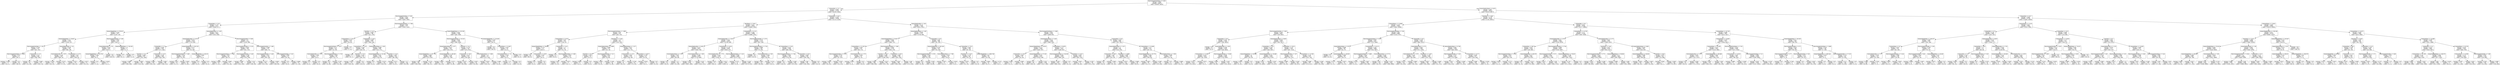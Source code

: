 digraph Tree {
node [shape=box] ;
0 [label="ElectronegativityMean <= 2.031\nentropy = 0.995\nsamples = 99473\nvalue = [45438, 54035]"] ;
1 [label="ColumnMin <= 2.5\nentropy = 0.669\nsamples = 31163\nvalue = [25705, 5458]"] ;
0 -> 1 [labeldistance=2.5, labelangle=45, headlabel="True"] ;
2 [label="ElectronegativityMax <= 5.09\nentropy = 0.919\nsamples = 6894\nvalue = [4592, 2302]"] ;
1 -> 2 ;
3 [label="ColumnMax <= 13.5\nentropy = 0.753\nsamples = 4517\nvalue = [3540, 977]"] ;
2 -> 3 ;
4 [label="AtomicWeightMax <= 279.021\nentropy = 0.433\nsamples = 1677\nvalue = [1528, 149]"] ;
3 -> 4 ;
5 [label="AtomicWeightMin <= 23.647\nentropy = 0.521\nsamples = 1255\nvalue = [1108, 147]"] ;
4 -> 5 ;
6 [label="ElectronegativityMax <= 1.63\nentropy = 0.709\nsamples = 522\nvalue = [421, 101]"] ;
5 -> 6 ;
7 [label="ElectronegativityMean <= 0.955\nentropy = 0.127\nsamples = 57\nvalue = [56, 1]"] ;
6 -> 7 ;
8 [label="entropy = 0.439\nsamples = 11\nvalue = [10, 1]"] ;
7 -> 8 ;
9 [label="entropy = 0.0\nsamples = 46\nvalue = [46, 0]"] ;
7 -> 9 ;
10 [label="ColumnMax <= 2.5\nentropy = 0.751\nsamples = 465\nvalue = [365, 100]"] ;
6 -> 10 ;
11 [label="entropy = 0.9\nsamples = 38\nvalue = [12, 26]"] ;
10 -> 11 ;
12 [label="entropy = 0.665\nsamples = 427\nvalue = [353, 74]"] ;
10 -> 12 ;
13 [label="AtomicRadiusMax <= 3.4\nentropy = 0.338\nsamples = 733\nvalue = [687, 46]"] ;
5 -> 13 ;
14 [label="AtomicRadiusMin <= 1.875\nentropy = 0.184\nsamples = 502\nvalue = [488, 14]"] ;
13 -> 14 ;
15 [label="entropy = 0.136\nsamples = 419\nvalue = [411, 8]"] ;
14 -> 15 ;
16 [label="entropy = 0.374\nsamples = 83\nvalue = [77, 6]"] ;
14 -> 16 ;
17 [label="ColumnMean <= 3.75\nentropy = 0.58\nsamples = 231\nvalue = [199, 32]"] ;
13 -> 17 ;
18 [label="entropy = 0.315\nsamples = 176\nvalue = [166, 10]"] ;
17 -> 18 ;
19 [label="entropy = 0.971\nsamples = 55\nvalue = [33, 22]"] ;
17 -> 19 ;
20 [label="ElectronegativityMax <= 5.06\nentropy = 0.043\nsamples = 422\nvalue = [420, 2]"] ;
4 -> 20 ;
21 [label="AtomicRadiusMax <= 3.0\nentropy = 0.024\nsamples = 420\nvalue = [419, 1]"] ;
20 -> 21 ;
22 [label="AtomicWeightMean <= 132.792\nentropy = 0.469\nsamples = 10\nvalue = [9, 1]"] ;
21 -> 22 ;
23 [label="entropy = 0.0\nsamples = 7\nvalue = [7, 0]"] ;
22 -> 23 ;
24 [label="entropy = 0.918\nsamples = 3\nvalue = [2, 1]"] ;
22 -> 24 ;
25 [label="entropy = 0.0\nsamples = 410\nvalue = [410, 0]"] ;
21 -> 25 ;
26 [label="AtomicWeightMean <= 134.162\nentropy = 1.0\nsamples = 2\nvalue = [1, 1]"] ;
20 -> 26 ;
27 [label="entropy = 0.0\nsamples = 1\nvalue = [0, 1]"] ;
26 -> 27 ;
28 [label="entropy = 0.0\nsamples = 1\nvalue = [1, 0]"] ;
26 -> 28 ;
29 [label="AtomicRadiusMin <= 1.425\nentropy = 0.871\nsamples = 2840\nvalue = [2012, 828]"] ;
3 -> 29 ;
30 [label="AtomicRadiusMax <= 4.375\nentropy = 0.976\nsamples = 1319\nvalue = [779, 540]"] ;
29 -> 30 ;
31 [label="ColumnMin <= 1.5\nentropy = 0.944\nsamples = 1207\nvalue = [771, 436]"] ;
30 -> 31 ;
32 [label="RowMax <= 7.0\nentropy = 0.999\nsamples = 621\nvalue = [321, 300]"] ;
31 -> 32 ;
33 [label="entropy = 0.986\nsamples = 432\nvalue = [186, 246]"] ;
32 -> 33 ;
34 [label="entropy = 0.863\nsamples = 189\nvalue = [135, 54]"] ;
32 -> 34 ;
35 [label="ColumnMax <= 14.5\nentropy = 0.782\nsamples = 586\nvalue = [450, 136]"] ;
31 -> 35 ;
36 [label="entropy = 0.488\nsamples = 226\nvalue = [202, 24]"] ;
35 -> 36 ;
37 [label="entropy = 0.894\nsamples = 360\nvalue = [248, 112]"] ;
35 -> 37 ;
38 [label="AtomicWeightMax <= 301.522\nentropy = 0.371\nsamples = 112\nvalue = [8, 104]"] ;
30 -> 38 ;
39 [label="ElectronegativityMean <= 1.382\nentropy = 0.233\nsamples = 105\nvalue = [4, 101]"] ;
38 -> 39 ;
40 [label="entropy = 0.61\nsamples = 20\nvalue = [3, 17]"] ;
39 -> 40 ;
41 [label="entropy = 0.092\nsamples = 85\nvalue = [1, 84]"] ;
39 -> 41 ;
42 [label="AtomicWeightMax <= 416.18\nentropy = 0.985\nsamples = 7\nvalue = [4, 3]"] ;
38 -> 42 ;
43 [label="entropy = 0.0\nsamples = 4\nvalue = [4, 0]"] ;
42 -> 43 ;
44 [label="entropy = 0.0\nsamples = 3\nvalue = [0, 3]"] ;
42 -> 44 ;
45 [label="ElectronegativityMin <= 0.99\nentropy = 0.7\nsamples = 1521\nvalue = [1233, 288]"] ;
29 -> 45 ;
46 [label="ElectronegativityMax <= 2.125\nentropy = 0.854\nsamples = 764\nvalue = [551, 213]"] ;
45 -> 46 ;
47 [label="ElectronegativityMean <= 1.348\nentropy = 0.971\nsamples = 95\nvalue = [38, 57]"] ;
46 -> 47 ;
48 [label="entropy = 0.689\nsamples = 38\nvalue = [7, 31]"] ;
47 -> 48 ;
49 [label="entropy = 0.994\nsamples = 57\nvalue = [31, 26]"] ;
47 -> 49 ;
50 [label="ElectronegativityMax <= 4.39\nentropy = 0.784\nsamples = 669\nvalue = [513, 156]"] ;
46 -> 50 ;
51 [label="entropy = 0.865\nsamples = 453\nvalue = [323, 130]"] ;
50 -> 51 ;
52 [label="entropy = 0.53\nsamples = 216\nvalue = [190, 26]"] ;
50 -> 52 ;
53 [label="ElectronegativityMin <= 1.465\nentropy = 0.466\nsamples = 757\nvalue = [682, 75]"] ;
45 -> 53 ;
54 [label="ElectronegativityMax <= 4.09\nentropy = 0.411\nsamples = 716\nvalue = [657, 59]"] ;
53 -> 54 ;
55 [label="entropy = 0.272\nsamples = 494\nvalue = [471, 23]"] ;
54 -> 55 ;
56 [label="entropy = 0.639\nsamples = 222\nvalue = [186, 36]"] ;
54 -> 56 ;
57 [label="ElectronegativityMax <= 2.01\nentropy = 0.965\nsamples = 41\nvalue = [25, 16]"] ;
53 -> 57 ;
58 [label="entropy = 0.0\nsamples = 8\nvalue = [8, 0]"] ;
57 -> 58 ;
59 [label="entropy = 0.999\nsamples = 33\nvalue = [17, 16]"] ;
57 -> 59 ;
60 [label="ElectronegativityMean <= 1.786\nentropy = 0.99\nsamples = 2377\nvalue = [1052, 1325]"] ;
2 -> 60 ;
61 [label="RowMax <= 11.0\nentropy = 0.934\nsamples = 788\nvalue = [512, 276]"] ;
60 -> 61 ;
62 [label="ColumnMean <= 10.3\nentropy = 0.818\nsamples = 110\nvalue = [28, 82]"] ;
61 -> 62 ;
63 [label="ElectronegativityMean <= 1.617\nentropy = 0.73\nsamples = 103\nvalue = [21, 82]"] ;
62 -> 63 ;
64 [label="AtomicRadiusMin <= 1.325\nentropy = 0.994\nsamples = 11\nvalue = [6, 5]"] ;
63 -> 64 ;
65 [label="entropy = 0.0\nsamples = 5\nvalue = [0, 5]"] ;
64 -> 65 ;
66 [label="entropy = 0.0\nsamples = 6\nvalue = [6, 0]"] ;
64 -> 66 ;
67 [label="ElectronegativityMean <= 1.723\nentropy = 0.642\nsamples = 92\nvalue = [15, 77]"] ;
63 -> 67 ;
68 [label="entropy = 0.0\nsamples = 29\nvalue = [0, 29]"] ;
67 -> 68 ;
69 [label="entropy = 0.792\nsamples = 63\nvalue = [15, 48]"] ;
67 -> 69 ;
70 [label="entropy = 0.0\nsamples = 7\nvalue = [7, 0]"] ;
62 -> 70 ;
71 [label="ColumnMax <= 44.5\nentropy = 0.864\nsamples = 678\nvalue = [484, 194]"] ;
61 -> 71 ;
72 [label="ColumnMean <= 1.214\nentropy = 0.405\nsamples = 285\nvalue = [262, 23]"] ;
71 -> 72 ;
73 [label="entropy = 0.0\nsamples = 7\nvalue = [0, 7]"] ;
72 -> 73 ;
74 [label="RowMax <= 15.5\nentropy = 0.318\nsamples = 278\nvalue = [262, 16]"] ;
72 -> 74 ;
75 [label="entropy = 0.552\nsamples = 125\nvalue = [109, 16]"] ;
74 -> 75 ;
76 [label="entropy = 0.0\nsamples = 153\nvalue = [153, 0]"] ;
74 -> 76 ;
77 [label="AtomicRadiusMean <= 1.502\nentropy = 0.988\nsamples = 393\nvalue = [222, 171]"] ;
71 -> 77 ;
78 [label="AtomicWeightMean <= 24.169\nentropy = 0.621\nsamples = 149\nvalue = [126, 23]"] ;
77 -> 78 ;
79 [label="entropy = 0.0\nsamples = 3\nvalue = [0, 3]"] ;
78 -> 79 ;
80 [label="entropy = 0.576\nsamples = 146\nvalue = [126, 20]"] ;
78 -> 80 ;
81 [label="RowMax <= 15.5\nentropy = 0.967\nsamples = 244\nvalue = [96, 148]"] ;
77 -> 81 ;
82 [label="entropy = 0.371\nsamples = 56\nvalue = [4, 52]"] ;
81 -> 82 ;
83 [label="entropy = 1.0\nsamples = 188\nvalue = [92, 96]"] ;
81 -> 83 ;
84 [label="AtomicWeightMean <= 132.283\nentropy = 0.925\nsamples = 1589\nvalue = [540, 1049]"] ;
60 -> 84 ;
85 [label="ElectronegativityMax <= 10.125\nentropy = 0.904\nsamples = 1534\nvalue = [490, 1044]"] ;
84 -> 85 ;
86 [label="AtomicRadiusMean <= 1.477\nentropy = 0.973\nsamples = 794\nvalue = [320, 474]"] ;
85 -> 86 ;
87 [label="AtomicWeightMax <= 237.724\nentropy = 0.995\nsamples = 598\nvalue = [273, 325]"] ;
86 -> 87 ;
88 [label="entropy = 0.96\nsamples = 492\nvalue = [188, 304]"] ;
87 -> 88 ;
89 [label="entropy = 0.718\nsamples = 106\nvalue = [85, 21]"] ;
87 -> 89 ;
90 [label="AtomicWeightMin <= 88.263\nentropy = 0.795\nsamples = 196\nvalue = [47, 149]"] ;
86 -> 90 ;
91 [label="entropy = 0.863\nsamples = 154\nvalue = [44, 110]"] ;
90 -> 91 ;
92 [label="entropy = 0.371\nsamples = 42\nvalue = [3, 39]"] ;
90 -> 92 ;
93 [label="RowMax <= 21.5\nentropy = 0.778\nsamples = 740\nvalue = [170, 570]"] ;
85 -> 93 ;
94 [label="ColumnMax <= 79.0\nentropy = 0.515\nsamples = 513\nvalue = [59, 454]"] ;
93 -> 94 ;
95 [label="entropy = 0.415\nsamples = 430\nvalue = [36, 394]"] ;
94 -> 95 ;
96 [label="entropy = 0.851\nsamples = 83\nvalue = [23, 60]"] ;
94 -> 96 ;
97 [label="AtomicRadiusMean <= 1.606\nentropy = 1.0\nsamples = 227\nvalue = [111, 116]"] ;
93 -> 97 ;
98 [label="entropy = 0.916\nsamples = 154\nvalue = [103, 51]"] ;
97 -> 98 ;
99 [label="entropy = 0.499\nsamples = 73\nvalue = [8, 65]"] ;
97 -> 99 ;
100 [label="AtomicWeightMin <= 110.263\nentropy = 0.439\nsamples = 55\nvalue = [50, 5]"] ;
84 -> 100 ;
101 [label="entropy = 0.0\nsamples = 36\nvalue = [36, 0]"] ;
100 -> 101 ;
102 [label="ColumnMean <= 12.607\nentropy = 0.831\nsamples = 19\nvalue = [14, 5]"] ;
100 -> 102 ;
103 [label="AtomicRadiusMin <= 1.8\nentropy = 0.544\nsamples = 16\nvalue = [14, 2]"] ;
102 -> 103 ;
104 [label="entropy = 1.0\nsamples = 4\nvalue = [2, 2]"] ;
103 -> 104 ;
105 [label="entropy = 0.0\nsamples = 12\nvalue = [12, 0]"] ;
103 -> 105 ;
106 [label="entropy = 0.0\nsamples = 3\nvalue = [0, 3]"] ;
102 -> 106 ;
107 [label="ColumnMax <= 44.5\nentropy = 0.558\nsamples = 24269\nvalue = [21113, 3156]"] ;
1 -> 107 ;
108 [label="RowMean <= 2.914\nentropy = 0.411\nsamples = 16303\nvalue = [14958, 1345]"] ;
107 -> 108 ;
109 [label="ElectronegativityMean <= 1.666\nentropy = 0.95\nsamples = 415\nvalue = [262, 153]"] ;
108 -> 109 ;
110 [label="ColumnMean <= 4.375\nentropy = 0.64\nsamples = 154\nvalue = [129, 25]"] ;
109 -> 110 ;
111 [label="AtomicWeightMean <= 29.846\nentropy = 0.179\nsamples = 111\nvalue = [108, 3]"] ;
110 -> 111 ;
112 [label="entropy = 0.0\nsamples = 90\nvalue = [90, 0]"] ;
111 -> 112 ;
113 [label="ColumnMean <= 2.825\nentropy = 0.592\nsamples = 21\nvalue = [18, 3]"] ;
111 -> 113 ;
114 [label="entropy = 0.0\nsamples = 3\nvalue = [0, 3]"] ;
113 -> 114 ;
115 [label="entropy = 0.0\nsamples = 18\nvalue = [18, 0]"] ;
113 -> 115 ;
116 [label="ColumnMax <= 14.5\nentropy = 1.0\nsamples = 43\nvalue = [21, 22]"] ;
110 -> 116 ;
117 [label="entropy = 0.0\nsamples = 8\nvalue = [8, 0]"] ;
116 -> 117 ;
118 [label="ElectronegativityMin <= 2.385\nentropy = 0.952\nsamples = 35\nvalue = [13, 22]"] ;
116 -> 118 ;
119 [label="entropy = 0.65\nsamples = 18\nvalue = [3, 15]"] ;
118 -> 119 ;
120 [label="entropy = 0.977\nsamples = 17\nvalue = [10, 7]"] ;
118 -> 120 ;
121 [label="RowMean <= 2.244\nentropy = 1.0\nsamples = 261\nvalue = [133, 128]"] ;
109 -> 121 ;
122 [label="AtomicRadiusMean <= 0.669\nentropy = 0.868\nsamples = 76\nvalue = [22, 54]"] ;
121 -> 122 ;
123 [label="RowMax <= 6.5\nentropy = 0.852\nsamples = 18\nvalue = [13, 5]"] ;
122 -> 123 ;
124 [label="entropy = 0.991\nsamples = 9\nvalue = [4, 5]"] ;
123 -> 124 ;
125 [label="entropy = 0.0\nsamples = 9\nvalue = [9, 0]"] ;
123 -> 125 ;
126 [label="ElectronegativityMax <= 12.1\nentropy = 0.623\nsamples = 58\nvalue = [9, 49]"] ;
122 -> 126 ;
127 [label="entropy = 0.991\nsamples = 18\nvalue = [8, 10]"] ;
126 -> 127 ;
128 [label="entropy = 0.169\nsamples = 40\nvalue = [1, 39]"] ;
126 -> 128 ;
129 [label="AtomicRadiusMean <= 1.217\nentropy = 0.971\nsamples = 185\nvalue = [111, 74]"] ;
121 -> 129 ;
130 [label="ColumnMean <= 2.31\nentropy = 0.902\nsamples = 154\nvalue = [105, 49]"] ;
129 -> 130 ;
131 [label="entropy = 1.0\nsamples = 61\nvalue = [30, 31]"] ;
130 -> 131 ;
132 [label="entropy = 0.709\nsamples = 93\nvalue = [75, 18]"] ;
130 -> 132 ;
133 [label="ColumnMean <= 6.917\nentropy = 0.709\nsamples = 31\nvalue = [6, 25]"] ;
129 -> 133 ;
134 [label="entropy = 0.918\nsamples = 9\nvalue = [6, 3]"] ;
133 -> 134 ;
135 [label="entropy = 0.0\nsamples = 22\nvalue = [0, 22]"] ;
133 -> 135 ;
136 [label="ColumnMean <= 11.31\nentropy = 0.384\nsamples = 15888\nvalue = [14696, 1192]"] ;
108 -> 136 ;
137 [label="AtomicRadiusMin <= 1.425\nentropy = 0.342\nsamples = 14675\nvalue = [13739, 936]"] ;
136 -> 137 ;
138 [label="AtomicRadiusMin <= 0.625\nentropy = 0.414\nsamples = 8513\nvalue = [7804, 709]"] ;
137 -> 138 ;
139 [label="AtomicRadiusMean <= 1.324\nentropy = 0.947\nsamples = 134\nvalue = [85, 49]"] ;
138 -> 139 ;
140 [label="entropy = 0.0\nsamples = 34\nvalue = [34, 0]"] ;
139 -> 140 ;
141 [label="entropy = 1.0\nsamples = 100\nvalue = [51, 49]"] ;
139 -> 141 ;
142 [label="AtomicRadiusMean <= 1.565\nentropy = 0.398\nsamples = 8379\nvalue = [7719, 660]"] ;
138 -> 142 ;
143 [label="entropy = 0.353\nsamples = 6756\nvalue = [6307, 449]"] ;
142 -> 143 ;
144 [label="entropy = 0.557\nsamples = 1623\nvalue = [1412, 211]"] ;
142 -> 144 ;
145 [label="ColumnMean <= 4.414\nentropy = 0.228\nsamples = 6162\nvalue = [5935, 227]"] ;
137 -> 145 ;
146 [label="AtomicRadiusMax <= 1.775\nentropy = 0.033\nsamples = 1167\nvalue = [1163, 4]"] ;
145 -> 146 ;
147 [label="entropy = 0.25\nsamples = 72\nvalue = [69, 3]"] ;
146 -> 147 ;
148 [label="entropy = 0.011\nsamples = 1095\nvalue = [1094, 1]"] ;
146 -> 148 ;
149 [label="ElectronegativityMean <= 1.141\nentropy = 0.263\nsamples = 4995\nvalue = [4772, 223]"] ;
145 -> 149 ;
150 [label="entropy = 0.722\nsamples = 10\nvalue = [2, 8]"] ;
149 -> 150 ;
151 [label="entropy = 0.256\nsamples = 4985\nvalue = [4770, 215]"] ;
149 -> 151 ;
152 [label="ElectronegativityMin <= 1.275\nentropy = 0.743\nsamples = 1213\nvalue = [957, 256]"] ;
136 -> 152 ;
153 [label="ElectronegativityMean <= 1.724\nentropy = 0.988\nsamples = 165\nvalue = [72, 93]"] ;
152 -> 153 ;
154 [label="entropy = 0.0\nsamples = 18\nvalue = [18, 0]"] ;
153 -> 154 ;
155 [label="AtomicRadiusMax <= 2.85\nentropy = 0.949\nsamples = 147\nvalue = [54, 93]"] ;
153 -> 155 ;
156 [label="entropy = 0.88\nsamples = 127\nvalue = [38, 89]"] ;
155 -> 156 ;
157 [label="entropy = 0.722\nsamples = 20\nvalue = [16, 4]"] ;
155 -> 157 ;
158 [label="ColumnMean <= 13.9\nentropy = 0.624\nsamples = 1048\nvalue = [885, 163]"] ;
152 -> 158 ;
159 [label="ElectronegativityMean <= 1.794\nentropy = 0.404\nsamples = 783\nvalue = [720, 63]"] ;
158 -> 159 ;
160 [label="entropy = 0.0\nsamples = 145\nvalue = [145, 0]"] ;
159 -> 160 ;
161 [label="entropy = 0.465\nsamples = 638\nvalue = [575, 63]"] ;
159 -> 161 ;
162 [label="ColumnMax <= 35.5\nentropy = 0.956\nsamples = 265\nvalue = [165, 100]"] ;
158 -> 162 ;
163 [label="entropy = 0.98\nsamples = 240\nvalue = [140, 100]"] ;
162 -> 163 ;
164 [label="entropy = 0.0\nsamples = 25\nvalue = [25, 0]"] ;
162 -> 164 ;
165 [label="AtomicRadiusMin <= 1.65\nentropy = 0.773\nsamples = 7966\nvalue = [6155, 1811]"] ;
107 -> 165 ;
166 [label="AtomicRadiusMean <= 1.597\nentropy = 0.936\nsamples = 2712\nvalue = [1756, 956]"] ;
165 -> 166 ;
167 [label="AtomicWeightMean <= 25.617\nentropy = 0.894\nsamples = 2416\nvalue = [1665, 751]"] ;
166 -> 167 ;
168 [label="ColumnMean <= 11.352\nentropy = 0.842\nsamples = 237\nvalue = [64, 173]"] ;
167 -> 168 ;
169 [label="ElectronegativityMax <= 12.53\nentropy = 0.759\nsamples = 214\nvalue = [47, 167]"] ;
168 -> 169 ;
170 [label="entropy = 0.954\nsamples = 88\nvalue = [33, 55]"] ;
169 -> 170 ;
171 [label="entropy = 0.503\nsamples = 126\nvalue = [14, 112]"] ;
169 -> 171 ;
172 [label="AtomicRadiusMin <= 1.175\nentropy = 0.828\nsamples = 23\nvalue = [17, 6]"] ;
168 -> 172 ;
173 [label="entropy = 0.592\nsamples = 7\nvalue = [1, 6]"] ;
172 -> 173 ;
174 [label="entropy = 0.0\nsamples = 16\nvalue = [16, 0]"] ;
172 -> 174 ;
175 [label="ElectronegativityMean <= 1.891\nentropy = 0.835\nsamples = 2179\nvalue = [1601, 578]"] ;
167 -> 175 ;
176 [label="RowMax <= 19.0\nentropy = 0.686\nsamples = 1419\nvalue = [1160, 259]"] ;
175 -> 176 ;
177 [label="entropy = 0.961\nsamples = 469\nvalue = [289, 180]"] ;
176 -> 177 ;
178 [label="entropy = 0.413\nsamples = 950\nvalue = [871, 79]"] ;
176 -> 178 ;
179 [label="ColumnMax <= 63.5\nentropy = 0.981\nsamples = 760\nvalue = [441, 319]"] ;
175 -> 179 ;
180 [label="entropy = 0.843\nsamples = 369\nvalue = [269, 100]"] ;
179 -> 180 ;
181 [label="entropy = 0.99\nsamples = 391\nvalue = [172, 219]"] ;
179 -> 181 ;
182 [label="ColumnMin <= 6.5\nentropy = 0.89\nsamples = 296\nvalue = [91, 205]"] ;
166 -> 182 ;
183 [label="AtomicWeightMax <= 832.361\nentropy = 0.553\nsamples = 187\nvalue = [24, 163]"] ;
182 -> 183 ;
184 [label="ElectronegativityMean <= 1.578\nentropy = 0.282\nsamples = 163\nvalue = [8, 155]"] ;
183 -> 184 ;
185 [label="entropy = 0.0\nsamples = 59\nvalue = [0, 59]"] ;
184 -> 185 ;
186 [label="entropy = 0.391\nsamples = 104\nvalue = [8, 96]"] ;
184 -> 186 ;
187 [label="AtomicRadiusMean <= 1.766\nentropy = 0.918\nsamples = 24\nvalue = [16, 8]"] ;
183 -> 187 ;
188 [label="entropy = 0.567\nsamples = 15\nvalue = [13, 2]"] ;
187 -> 188 ;
189 [label="entropy = 0.918\nsamples = 9\nvalue = [3, 6]"] ;
187 -> 189 ;
190 [label="ColumnMax <= 75.5\nentropy = 0.962\nsamples = 109\nvalue = [67, 42]"] ;
182 -> 190 ;
191 [label="RowMean <= 5.531\nentropy = 0.716\nsamples = 66\nvalue = [53, 13]"] ;
190 -> 191 ;
192 [label="entropy = 0.876\nsamples = 44\nvalue = [31, 13]"] ;
191 -> 192 ;
193 [label="entropy = 0.0\nsamples = 22\nvalue = [22, 0]"] ;
191 -> 193 ;
194 [label="AtomicWeightMax <= 2063.708\nentropy = 0.91\nsamples = 43\nvalue = [14, 29]"] ;
190 -> 194 ;
195 [label="entropy = 0.684\nsamples = 33\nvalue = [6, 27]"] ;
194 -> 195 ;
196 [label="entropy = 0.722\nsamples = 10\nvalue = [8, 2]"] ;
194 -> 196 ;
197 [label="ElectronegativityMean <= 1.948\nentropy = 0.641\nsamples = 5254\nvalue = [4399, 855]"] ;
165 -> 197 ;
198 [label="AtomicRadiusMean <= 1.416\nentropy = 0.542\nsamples = 4446\nvalue = [3892, 554]"] ;
197 -> 198 ;
199 [label="AtomicWeightMean <= 23.913\nentropy = 0.374\nsamples = 2589\nvalue = [2402, 187]"] ;
198 -> 199 ;
200 [label="ColumnMax <= 74.0\nentropy = 0.985\nsamples = 42\nvalue = [24, 18]"] ;
199 -> 200 ;
201 [label="entropy = 0.592\nsamples = 14\nvalue = [12, 2]"] ;
200 -> 201 ;
202 [label="entropy = 0.985\nsamples = 28\nvalue = [12, 16]"] ;
200 -> 202 ;
203 [label="AtomicWeightMean <= 27.105\nentropy = 0.352\nsamples = 2547\nvalue = [2378, 169]"] ;
199 -> 203 ;
204 [label="entropy = 0.0\nsamples = 261\nvalue = [261, 0]"] ;
203 -> 204 ;
205 [label="entropy = 0.38\nsamples = 2286\nvalue = [2117, 169]"] ;
203 -> 205 ;
206 [label="ColumnMean <= 9.679\nentropy = 0.717\nsamples = 1857\nvalue = [1490, 367]"] ;
198 -> 206 ;
207 [label="ElectronegativityMax <= 154.305\nentropy = 0.583\nsamples = 1033\nvalue = [889, 144]"] ;
206 -> 207 ;
208 [label="entropy = 0.558\nsamples = 1022\nvalue = [889, 133]"] ;
207 -> 208 ;
209 [label="entropy = 0.0\nsamples = 11\nvalue = [0, 11]"] ;
207 -> 209 ;
210 [label="RowMean <= 4.311\nentropy = 0.842\nsamples = 824\nvalue = [601, 223]"] ;
206 -> 210 ;
211 [label="entropy = 0.931\nsamples = 75\nvalue = [26, 49]"] ;
210 -> 211 ;
212 [label="entropy = 0.782\nsamples = 749\nvalue = [575, 174]"] ;
210 -> 212 ;
213 [label="ColumnMin <= 8.5\nentropy = 0.953\nsamples = 808\nvalue = [507, 301]"] ;
197 -> 213 ;
214 [label="AtomicRadiusMean <= 1.317\nentropy = 1.0\nsamples = 430\nvalue = [210, 220]"] ;
213 -> 214 ;
215 [label="ColumnMax <= 58.0\nentropy = 0.88\nsamples = 144\nvalue = [101, 43]"] ;
214 -> 215 ;
216 [label="entropy = 0.0\nsamples = 34\nvalue = [34, 0]"] ;
215 -> 216 ;
217 [label="entropy = 0.965\nsamples = 110\nvalue = [67, 43]"] ;
215 -> 217 ;
218 [label="RowMean <= 4.866\nentropy = 0.959\nsamples = 286\nvalue = [109, 177]"] ;
214 -> 218 ;
219 [label="entropy = 0.874\nsamples = 238\nvalue = [70, 168]"] ;
218 -> 219 ;
220 [label="entropy = 0.696\nsamples = 48\nvalue = [39, 9]"] ;
218 -> 220 ;
221 [label="ColumnMean <= 13.496\nentropy = 0.75\nsamples = 378\nvalue = [297, 81]"] ;
213 -> 221 ;
222 [label="AtomicWeightMean <= 33.778\nentropy = 0.685\nsamples = 346\nvalue = [283, 63]"] ;
221 -> 222 ;
223 [label="entropy = 0.987\nsamples = 30\nvalue = [13, 17]"] ;
222 -> 223 ;
224 [label="entropy = 0.599\nsamples = 316\nvalue = [270, 46]"] ;
222 -> 224 ;
225 [label="AtomicRadiusMean <= 1.359\nentropy = 0.989\nsamples = 32\nvalue = [14, 18]"] ;
221 -> 225 ;
226 [label="entropy = 0.0\nsamples = 6\nvalue = [0, 6]"] ;
225 -> 226 ;
227 [label="entropy = 0.996\nsamples = 26\nvalue = [14, 12]"] ;
225 -> 227 ;
228 [label="AtomicRadiusMean <= 0.975\nentropy = 0.867\nsamples = 68310\nvalue = [19733, 48577]"] ;
0 -> 228 [labeldistance=2.5, labelangle=-45, headlabel="False"] ;
229 [label="RowMean <= 2.484\nentropy = 0.716\nsamples = 36161\nvalue = [7130, 29031]"] ;
228 -> 229 ;
230 [label="ColumnMean <= 12.908\nentropy = 0.535\nsamples = 16001\nvalue = [1953, 14048]"] ;
229 -> 230 ;
231 [label="ElectronegativityMin <= 1.845\nentropy = 0.393\nsamples = 9041\nvalue = [700, 8341]"] ;
230 -> 231 ;
232 [label="ColumnMax <= 8.5\nentropy = 0.291\nsamples = 5189\nvalue = [265, 4924]"] ;
231 -> 232 ;
233 [label="entropy = 0.0\nsamples = 6\nvalue = [6, 0]"] ;
232 -> 233 ;
234 [label="AtomicRadiusMin <= 1.025\nentropy = 0.286\nsamples = 5183\nvalue = [259, 4924]"] ;
232 -> 234 ;
235 [label="ColumnMean <= 12.882\nentropy = 0.218\nsamples = 2324\nvalue = [81, 2243]"] ;
234 -> 235 ;
236 [label="entropy = 0.212\nsamples = 2319\nvalue = [78, 2241]"] ;
235 -> 236 ;
237 [label="entropy = 0.971\nsamples = 5\nvalue = [3, 2]"] ;
235 -> 237 ;
238 [label="ElectronegativityMax <= 10.66\nentropy = 0.336\nsamples = 2859\nvalue = [178, 2681]"] ;
234 -> 238 ;
239 [label="entropy = 0.859\nsamples = 92\nvalue = [26, 66]"] ;
238 -> 239 ;
240 [label="entropy = 0.307\nsamples = 2767\nvalue = [152, 2615]"] ;
238 -> 240 ;
241 [label="AtomicRadiusMean <= 0.855\nentropy = 0.509\nsamples = 3852\nvalue = [435, 3417]"] ;
231 -> 241 ;
242 [label="ColumnMax <= 14.5\nentropy = 0.359\nsamples = 2465\nvalue = [168, 2297]"] ;
241 -> 242 ;
243 [label="AtomicWeightMax <= 43.389\nentropy = 1.0\nsamples = 36\nvalue = [18, 18]"] ;
242 -> 243 ;
244 [label="entropy = 0.592\nsamples = 21\nvalue = [3, 18]"] ;
243 -> 244 ;
245 [label="entropy = 0.0\nsamples = 15\nvalue = [15, 0]"] ;
243 -> 245 ;
246 [label="AtomicWeightMean <= 19.486\nentropy = 0.334\nsamples = 2429\nvalue = [150, 2279]"] ;
242 -> 246 ;
247 [label="entropy = 0.257\nsamples = 1758\nvalue = [76, 1682]"] ;
246 -> 247 ;
248 [label="entropy = 0.501\nsamples = 671\nvalue = [74, 597]"] ;
246 -> 248 ;
249 [label="ColumnMax <= 123.5\nentropy = 0.707\nsamples = 1387\nvalue = [267, 1120]"] ;
241 -> 249 ;
250 [label="ElectronegativityMin <= 1.87\nentropy = 0.471\nsamples = 417\nvalue = [42, 375]"] ;
249 -> 250 ;
251 [label="entropy = 0.998\nsamples = 34\nvalue = [16, 18]"] ;
250 -> 251 ;
252 [label="entropy = 0.358\nsamples = 383\nvalue = [26, 357]"] ;
250 -> 252 ;
253 [label="ColumnMean <= 12.294\nentropy = 0.781\nsamples = 970\nvalue = [225, 745]"] ;
249 -> 253 ;
254 [label="entropy = 0.868\nsamples = 587\nvalue = [170, 417]"] ;
253 -> 254 ;
255 [label="entropy = 0.594\nsamples = 383\nvalue = [55, 328]"] ;
253 -> 255 ;
256 [label="ElectronegativityMean <= 2.94\nentropy = 0.68\nsamples = 6960\nvalue = [1253, 5707]"] ;
230 -> 256 ;
257 [label="ElectronegativityMean <= 2.522\nentropy = 0.587\nsamples = 4057\nvalue = [573, 3484]"] ;
256 -> 257 ;
258 [label="AtomicRadiusMean <= 0.76\nentropy = 0.969\nsamples = 68\nvalue = [41, 27]"] ;
257 -> 258 ;
259 [label="entropy = 0.0\nsamples = 12\nvalue = [12, 0]"] ;
258 -> 259 ;
260 [label="AtomicWeightMax <= 49.635\nentropy = 0.999\nsamples = 56\nvalue = [29, 27]"] ;
258 -> 260 ;
261 [label="entropy = 0.773\nsamples = 22\nvalue = [17, 5]"] ;
260 -> 261 ;
262 [label="entropy = 0.937\nsamples = 34\nvalue = [12, 22]"] ;
260 -> 262 ;
263 [label="ColumnMean <= 13.112\nentropy = 0.567\nsamples = 3989\nvalue = [532, 3457]"] ;
257 -> 263 ;
264 [label="ElectronegativityMean <= 2.689\nentropy = 0.816\nsamples = 403\nvalue = [102, 301]"] ;
263 -> 264 ;
265 [label="entropy = 0.219\nsamples = 57\nvalue = [2, 55]"] ;
264 -> 265 ;
266 [label="entropy = 0.867\nsamples = 346\nvalue = [100, 246]"] ;
264 -> 266 ;
267 [label="AtomicRadiusMean <= 0.713\nentropy = 0.529\nsamples = 3586\nvalue = [430, 3156]"] ;
263 -> 267 ;
268 [label="entropy = 0.91\nsamples = 129\nvalue = [42, 87]"] ;
267 -> 268 ;
269 [label="entropy = 0.507\nsamples = 3457\nvalue = [388, 3069]"] ;
267 -> 269 ;
270 [label="ColumnMin <= 6.5\nentropy = 0.785\nsamples = 2903\nvalue = [680, 2223]"] ;
256 -> 270 ;
271 [label="AtomicRadiusMax <= 4.75\nentropy = 0.691\nsamples = 1465\nvalue = [271, 1194]"] ;
270 -> 271 ;
272 [label="AtomicRadiusMin <= 1.375\nentropy = 0.452\nsamples = 507\nvalue = [48, 459]"] ;
271 -> 272 ;
273 [label="entropy = 0.313\nsamples = 355\nvalue = [20, 335]"] ;
272 -> 273 ;
274 [label="entropy = 0.689\nsamples = 152\nvalue = [28, 124]"] ;
272 -> 274 ;
275 [label="RowMean <= 2.442\nentropy = 0.783\nsamples = 958\nvalue = [223, 735]"] ;
271 -> 275 ;
276 [label="entropy = 0.832\nsamples = 766\nvalue = [202, 564]"] ;
275 -> 276 ;
277 [label="entropy = 0.498\nsamples = 192\nvalue = [21, 171]"] ;
275 -> 277 ;
278 [label="AtomicRadiusMean <= 0.736\nentropy = 0.861\nsamples = 1438\nvalue = [409, 1029]"] ;
270 -> 278 ;
279 [label="ElectronegativityMin <= 2.03\nentropy = 0.747\nsamples = 821\nvalue = [175, 646]"] ;
278 -> 279 ;
280 [label="entropy = 0.911\nsamples = 319\nvalue = [104, 215]"] ;
279 -> 280 ;
281 [label="entropy = 0.588\nsamples = 502\nvalue = [71, 431]"] ;
279 -> 281 ;
282 [label="ColumnMean <= 15.71\nentropy = 0.958\nsamples = 617\nvalue = [234, 383]"] ;
278 -> 282 ;
283 [label="entropy = 0.966\nsamples = 594\nvalue = [233, 361]"] ;
282 -> 283 ;
284 [label="entropy = 0.258\nsamples = 23\nvalue = [1, 22]"] ;
282 -> 284 ;
285 [label="ColumnMin <= 6.5\nentropy = 0.822\nsamples = 20160\nvalue = [5177, 14983]"] ;
229 -> 285 ;
286 [label="ColumnMean <= 12.782\nentropy = 0.75\nsamples = 12163\nvalue = [2607, 9556]"] ;
285 -> 286 ;
287 [label="AtomicRadiusMin <= 1.275\nentropy = 0.857\nsamples = 5396\nvalue = [1518, 3878]"] ;
286 -> 287 ;
288 [label="ColumnMax <= 49.5\nentropy = 0.621\nsamples = 1054\nvalue = [163, 891]"] ;
287 -> 288 ;
289 [label="ElectronegativityMean <= 2.243\nentropy = 0.811\nsamples = 372\nvalue = [93, 279]"] ;
288 -> 289 ;
290 [label="entropy = 0.619\nsamples = 13\nvalue = [11, 2]"] ;
289 -> 290 ;
291 [label="entropy = 0.775\nsamples = 359\nvalue = [82, 277]"] ;
289 -> 291 ;
292 [label="AtomicWeightMax <= 80.076\nentropy = 0.477\nsamples = 682\nvalue = [70, 612]"] ;
288 -> 292 ;
293 [label="entropy = 0.0\nsamples = 73\nvalue = [0, 73]"] ;
292 -> 293 ;
294 [label="entropy = 0.515\nsamples = 609\nvalue = [70, 539]"] ;
292 -> 294 ;
295 [label="ElectronegativityMean <= 2.744\nentropy = 0.896\nsamples = 4342\nvalue = [1355, 2987]"] ;
287 -> 295 ;
296 [label="ElectronegativityMax <= 9.72\nentropy = 0.941\nsamples = 2720\nvalue = [974, 1746]"] ;
295 -> 296 ;
297 [label="entropy = 0.912\nsamples = 104\nvalue = [70, 34]"] ;
296 -> 297 ;
298 [label="entropy = 0.93\nsamples = 2616\nvalue = [904, 1712]"] ;
296 -> 298 ;
299 [label="AtomicWeightMean <= 76.452\nentropy = 0.786\nsamples = 1622\nvalue = [381, 1241]"] ;
295 -> 299 ;
300 [label="entropy = 0.778\nsamples = 1612\nvalue = [371, 1241]"] ;
299 -> 300 ;
301 [label="entropy = 0.0\nsamples = 10\nvalue = [10, 0]"] ;
299 -> 301 ;
302 [label="AtomicRadiusMax <= 11.75\nentropy = 0.637\nsamples = 6767\nvalue = [1089, 5678]"] ;
286 -> 302 ;
303 [label="RowMean <= 2.84\nentropy = 0.611\nsamples = 6135\nvalue = [924, 5211]"] ;
302 -> 303 ;
304 [label="ElectronegativityMean <= 2.772\nentropy = 0.553\nsamples = 4048\nvalue = [519, 3529]"] ;
303 -> 304 ;
305 [label="entropy = 0.431\nsamples = 1018\nvalue = [90, 928]"] ;
304 -> 305 ;
306 [label="entropy = 0.588\nsamples = 3030\nvalue = [429, 2601]"] ;
304 -> 306 ;
307 [label="AtomicWeightMean <= 39.064\nentropy = 0.71\nsamples = 2087\nvalue = [405, 1682]"] ;
303 -> 307 ;
308 [label="entropy = 0.966\nsamples = 135\nvalue = [53, 82]"] ;
307 -> 308 ;
309 [label="entropy = 0.681\nsamples = 1952\nvalue = [352, 1600]"] ;
307 -> 309 ;
310 [label="AtomicRadiusMean <= 0.801\nentropy = 0.828\nsamples = 632\nvalue = [165, 467]"] ;
302 -> 310 ;
311 [label="AtomicWeightMean <= 28.628\nentropy = 0.996\nsamples = 185\nvalue = [86, 99]"] ;
310 -> 311 ;
312 [label="entropy = 0.934\nsamples = 100\nvalue = [65, 35]"] ;
311 -> 312 ;
313 [label="entropy = 0.807\nsamples = 85\nvalue = [21, 64]"] ;
311 -> 313 ;
314 [label="RowMax <= 38.5\nentropy = 0.673\nsamples = 447\nvalue = [79, 368]"] ;
310 -> 314 ;
315 [label="entropy = 0.592\nsamples = 7\nvalue = [6, 1]"] ;
314 -> 315 ;
316 [label="entropy = 0.648\nsamples = 440\nvalue = [73, 367]"] ;
314 -> 316 ;
317 [label="ColumnMean <= 15.743\nentropy = 0.906\nsamples = 7997\nvalue = [2570, 5427]"] ;
285 -> 317 ;
318 [label="ColumnMean <= 13.605\nentropy = 0.923\nsamples = 7417\nvalue = [2504, 4913]"] ;
317 -> 318 ;
319 [label="ColumnMean <= 13.328\nentropy = 0.972\nsamples = 2818\nvalue = [1133, 1685]"] ;
318 -> 319 ;
320 [label="AtomicRadiusMax <= 1.375\nentropy = 0.935\nsamples = 2113\nvalue = [741, 1372]"] ;
319 -> 320 ;
321 [label="entropy = 0.0\nsamples = 30\nvalue = [30, 0]"] ;
320 -> 321 ;
322 [label="entropy = 0.926\nsamples = 2083\nvalue = [711, 1372]"] ;
320 -> 322 ;
323 [label="AtomicWeightMin <= 88.589\nentropy = 0.991\nsamples = 705\nvalue = [392, 313]"] ;
319 -> 323 ;
324 [label="entropy = 0.941\nsamples = 523\nvalue = [336, 187]"] ;
323 -> 324 ;
325 [label="entropy = 0.89\nsamples = 182\nvalue = [56, 126]"] ;
323 -> 325 ;
326 [label="ElectronegativityMean <= 2.741\nentropy = 0.879\nsamples = 4599\nvalue = [1371, 3228]"] ;
318 -> 326 ;
327 [label="ColumnMean <= 13.824\nentropy = 0.645\nsamples = 401\nvalue = [66, 335]"] ;
326 -> 327 ;
328 [label="entropy = 0.999\nsamples = 27\nvalue = [13, 14]"] ;
327 -> 328 ;
329 [label="entropy = 0.589\nsamples = 374\nvalue = [53, 321]"] ;
327 -> 329 ;
330 [label="ElectronegativityMean <= 3.1\nentropy = 0.894\nsamples = 4198\nvalue = [1305, 2893]"] ;
326 -> 330 ;
331 [label="entropy = 0.918\nsamples = 3439\nvalue = [1147, 2292]"] ;
330 -> 331 ;
332 [label="entropy = 0.738\nsamples = 759\nvalue = [158, 601]"] ;
330 -> 332 ;
333 [label="AtomicWeightMean <= 49.193\nentropy = 0.511\nsamples = 580\nvalue = [66, 514]"] ;
317 -> 333 ;
334 [label="ElectronegativityMax <= 3.71\nentropy = 0.613\nsamples = 390\nvalue = [59, 331]"] ;
333 -> 334 ;
335 [label="ElectronegativityMin <= 2.77\nentropy = 0.946\nsamples = 11\nvalue = [7, 4]"] ;
334 -> 335 ;
336 [label="entropy = 0.0\nsamples = 2\nvalue = [0, 2]"] ;
335 -> 336 ;
337 [label="entropy = 0.764\nsamples = 9\nvalue = [7, 2]"] ;
335 -> 337 ;
338 [label="ElectronegativityMax <= 9.9\nentropy = 0.577\nsamples = 379\nvalue = [52, 327]"] ;
334 -> 338 ;
339 [label="entropy = 0.0\nsamples = 51\nvalue = [0, 51]"] ;
338 -> 339 ;
340 [label="entropy = 0.631\nsamples = 328\nvalue = [52, 276]"] ;
338 -> 340 ;
341 [label="ElectronegativityMean <= 2.906\nentropy = 0.228\nsamples = 190\nvalue = [7, 183]"] ;
333 -> 341 ;
342 [label="AtomicWeightMax <= 309.544\nentropy = 0.918\nsamples = 3\nvalue = [2, 1]"] ;
341 -> 342 ;
343 [label="entropy = 0.0\nsamples = 2\nvalue = [2, 0]"] ;
342 -> 343 ;
344 [label="entropy = 0.0\nsamples = 1\nvalue = [0, 1]"] ;
342 -> 344 ;
345 [label="ElectronegativityMin <= 17.125\nentropy = 0.178\nsamples = 187\nvalue = [5, 182]"] ;
341 -> 345 ;
346 [label="entropy = 0.15\nsamples = 186\nvalue = [4, 182]"] ;
345 -> 346 ;
347 [label="entropy = 0.0\nsamples = 1\nvalue = [1, 0]"] ;
345 -> 347 ;
348 [label="ColumnMax <= 31.0\nentropy = 0.966\nsamples = 32149\nvalue = [12603, 19546]"] ;
228 -> 348 ;
349 [label="ColumnMean <= 11.45\nentropy = 0.947\nsamples = 3508\nvalue = [2225, 1283]"] ;
348 -> 349 ;
350 [label="ColumnMin <= 2.5\nentropy = 0.705\nsamples = 1864\nvalue = [1507, 357]"] ;
349 -> 350 ;
351 [label="AtomicWeightMax <= 184.327\nentropy = 0.998\nsamples = 343\nvalue = [163, 180]"] ;
350 -> 351 ;
352 [label="ColumnMean <= 9.1\nentropy = 0.951\nsamples = 251\nvalue = [93, 158]"] ;
351 -> 352 ;
353 [label="AtomicRadiusMax <= 2.75\nentropy = 0.559\nsamples = 115\nvalue = [15, 100]"] ;
352 -> 353 ;
354 [label="entropy = 0.386\nsamples = 106\nvalue = [8, 98]"] ;
353 -> 354 ;
355 [label="entropy = 0.764\nsamples = 9\nvalue = [7, 2]"] ;
353 -> 355 ;
356 [label="ElectronegativityMean <= 2.144\nentropy = 0.984\nsamples = 136\nvalue = [78, 58]"] ;
352 -> 356 ;
357 [label="entropy = 0.935\nsamples = 57\nvalue = [20, 37]"] ;
356 -> 357 ;
358 [label="entropy = 0.835\nsamples = 79\nvalue = [58, 21]"] ;
356 -> 358 ;
359 [label="ElectronegativityMax <= 5.59\nentropy = 0.794\nsamples = 92\nvalue = [70, 22]"] ;
351 -> 359 ;
360 [label="ElectronegativityMin <= 0.94\nentropy = 0.993\nsamples = 42\nvalue = [23, 19]"] ;
359 -> 360 ;
361 [label="entropy = 0.684\nsamples = 11\nvalue = [2, 9]"] ;
360 -> 361 ;
362 [label="entropy = 0.907\nsamples = 31\nvalue = [21, 10]"] ;
360 -> 362 ;
363 [label="AtomicWeightMin <= 18.436\nentropy = 0.327\nsamples = 50\nvalue = [47, 3]"] ;
359 -> 363 ;
364 [label="entropy = 0.672\nsamples = 17\nvalue = [14, 3]"] ;
363 -> 364 ;
365 [label="entropy = 0.0\nsamples = 33\nvalue = [33, 0]"] ;
363 -> 365 ;
366 [label="AtomicRadiusMin <= 0.625\nentropy = 0.519\nsamples = 1521\nvalue = [1344, 177]"] ;
350 -> 366 ;
367 [label="ColumnMax <= 28.5\nentropy = 1.0\nsamples = 172\nvalue = [88, 84]"] ;
366 -> 367 ;
368 [label="ColumnMin <= 7.0\nentropy = 0.726\nsamples = 109\nvalue = [87, 22]"] ;
367 -> 368 ;
369 [label="entropy = 0.834\nsamples = 83\nvalue = [61, 22]"] ;
368 -> 369 ;
370 [label="entropy = 0.0\nsamples = 26\nvalue = [26, 0]"] ;
368 -> 370 ;
371 [label="ElectronegativityMean <= 2.43\nentropy = 0.118\nsamples = 63\nvalue = [1, 62]"] ;
367 -> 371 ;
372 [label="entropy = 0.0\nsamples = 37\nvalue = [0, 37]"] ;
371 -> 372 ;
373 [label="entropy = 0.235\nsamples = 26\nvalue = [1, 25]"] ;
371 -> 373 ;
374 [label="AtomicRadiusMax <= 1.725\nentropy = 0.362\nsamples = 1349\nvalue = [1256, 93]"] ;
366 -> 374 ;
375 [label="AtomicWeightMax <= 49.404\nentropy = 0.141\nsamples = 350\nvalue = [343, 7]"] ;
374 -> 375 ;
376 [label="entropy = 0.918\nsamples = 9\nvalue = [6, 3]"] ;
375 -> 376 ;
377 [label="entropy = 0.092\nsamples = 341\nvalue = [337, 4]"] ;
375 -> 377 ;
378 [label="AtomicRadiusMax <= 4.025\nentropy = 0.423\nsamples = 999\nvalue = [913, 86]"] ;
374 -> 378 ;
379 [label="entropy = 0.523\nsamples = 680\nvalue = [600, 80]"] ;
378 -> 379 ;
380 [label="entropy = 0.135\nsamples = 319\nvalue = [313, 6]"] ;
378 -> 380 ;
381 [label="ColumnMax <= 15.5\nentropy = 0.988\nsamples = 1644\nvalue = [718, 926]"] ;
349 -> 381 ;
382 [label="ColumnMean <= 13.833\nentropy = 0.73\nsamples = 255\nvalue = [203, 52]"] ;
381 -> 382 ;
383 [label="ElectronegativityMin <= 2.015\nentropy = 0.212\nsamples = 149\nvalue = [144, 5]"] ;
382 -> 383 ;
384 [label="ElectronegativityMin <= 2.005\nentropy = 0.312\nsamples = 89\nvalue = [84, 5]"] ;
383 -> 384 ;
385 [label="entropy = 0.224\nsamples = 83\nvalue = [80, 3]"] ;
384 -> 385 ;
386 [label="entropy = 0.918\nsamples = 6\nvalue = [4, 2]"] ;
384 -> 386 ;
387 [label="entropy = 0.0\nsamples = 60\nvalue = [60, 0]"] ;
383 -> 387 ;
388 [label="AtomicWeightMean <= 74.311\nentropy = 0.991\nsamples = 106\nvalue = [59, 47]"] ;
382 -> 388 ;
389 [label="ElectronegativityMin <= 2.025\nentropy = 0.939\nsamples = 73\nvalue = [26, 47]"] ;
388 -> 389 ;
390 [label="entropy = 0.988\nsamples = 55\nvalue = [24, 31]"] ;
389 -> 390 ;
391 [label="entropy = 0.503\nsamples = 18\nvalue = [2, 16]"] ;
389 -> 391 ;
392 [label="entropy = 0.0\nsamples = 33\nvalue = [33, 0]"] ;
388 -> 392 ;
393 [label="RowMax <= 6.5\nentropy = 0.951\nsamples = 1389\nvalue = [515, 874]"] ;
381 -> 393 ;
394 [label="AtomicRadiusMin <= 1.125\nentropy = 0.876\nsamples = 1117\nvalue = [330, 787]"] ;
393 -> 394 ;
395 [label="ElectronegativityMin <= 1.82\nentropy = 0.756\nsamples = 739\nvalue = [161, 578]"] ;
394 -> 395 ;
396 [label="entropy = 0.632\nsamples = 434\nvalue = [69, 365]"] ;
395 -> 396 ;
397 [label="entropy = 0.883\nsamples = 305\nvalue = [92, 213]"] ;
395 -> 397 ;
398 [label="ElectronegativityMin <= 1.52\nentropy = 0.992\nsamples = 378\nvalue = [169, 209]"] ;
394 -> 398 ;
399 [label="entropy = 0.327\nsamples = 50\nvalue = [3, 47]"] ;
398 -> 399 ;
400 [label="entropy = 1.0\nsamples = 328\nvalue = [166, 162]"] ;
398 -> 400 ;
401 [label="ColumnMean <= 12.633\nentropy = 0.904\nsamples = 272\nvalue = [185, 87]"] ;
393 -> 401 ;
402 [label="ElectronegativityMin <= 1.345\nentropy = 0.668\nsamples = 126\nvalue = [104, 22]"] ;
401 -> 402 ;
403 [label="entropy = 0.65\nsamples = 18\nvalue = [3, 15]"] ;
402 -> 403 ;
404 [label="entropy = 0.346\nsamples = 108\nvalue = [101, 7]"] ;
402 -> 404 ;
405 [label="ElectronegativityMean <= 2.44\nentropy = 0.991\nsamples = 146\nvalue = [81, 65]"] ;
401 -> 405 ;
406 [label="entropy = 0.95\nsamples = 122\nvalue = [77, 45]"] ;
405 -> 406 ;
407 [label="entropy = 0.65\nsamples = 24\nvalue = [4, 20]"] ;
405 -> 407 ;
408 [label="ColumnMean <= 12.651\nentropy = 0.945\nsamples = 28641\nvalue = [10378, 18263]"] ;
348 -> 408 ;
409 [label="AtomicWeightMean <= 139.169\nentropy = 0.971\nsamples = 20733\nvalue = [8308, 12425]"] ;
408 -> 409 ;
410 [label="RowMean <= 3.013\nentropy = 0.966\nsamples = 20409\nvalue = [7990, 12419]"] ;
409 -> 410 ;
411 [label="AtomicWeightMean <= 20.44\nentropy = 0.893\nsamples = 8165\nvalue = [2529, 5636]"] ;
410 -> 411 ;
412 [label="AtomicWeightMax <= 48.304\nentropy = 0.499\nsamples = 838\nvalue = [92, 746]"] ;
411 -> 412 ;
413 [label="entropy = 0.961\nsamples = 39\nvalue = [15, 24]"] ;
412 -> 413 ;
414 [label="entropy = 0.457\nsamples = 799\nvalue = [77, 722]"] ;
412 -> 414 ;
415 [label="AtomicRadiusMean <= 1.08\nentropy = 0.918\nsamples = 7327\nvalue = [2437, 4890]"] ;
411 -> 415 ;
416 [label="entropy = 0.94\nsamples = 6192\nvalue = [2206, 3986]"] ;
415 -> 416 ;
417 [label="entropy = 0.729\nsamples = 1135\nvalue = [231, 904]"] ;
415 -> 417 ;
418 [label="AtomicRadiusMean <= 1.38\nentropy = 0.992\nsamples = 12244\nvalue = [5461, 6783]"] ;
410 -> 418 ;
419 [label="ElectronegativityMean <= 2.354\nentropy = 1.0\nsamples = 10381\nvalue = [5093, 5288]"] ;
418 -> 419 ;
420 [label="entropy = 0.982\nsamples = 3792\nvalue = [2195, 1597]"] ;
419 -> 420 ;
421 [label="entropy = 0.99\nsamples = 6589\nvalue = [2898, 3691]"] ;
419 -> 421 ;
422 [label="ColumnMin <= 6.5\nentropy = 0.717\nsamples = 1863\nvalue = [368, 1495]"] ;
418 -> 422 ;
423 [label="entropy = 0.633\nsamples = 1670\nvalue = [266, 1404]"] ;
422 -> 423 ;
424 [label="entropy = 0.998\nsamples = 193\nvalue = [102, 91]"] ;
422 -> 424 ;
425 [label="AtomicWeightMean <= 153.047\nentropy = 0.133\nsamples = 324\nvalue = [318, 6]"] ;
409 -> 425 ;
426 [label="AtomicRadiusMean <= 1.515\nentropy = 0.474\nsamples = 59\nvalue = [53, 6]"] ;
425 -> 426 ;
427 [label="AtomicWeightMax <= 539.45\nentropy = 0.135\nsamples = 53\nvalue = [52, 1]"] ;
426 -> 427 ;
428 [label="entropy = 0.811\nsamples = 4\nvalue = [3, 1]"] ;
427 -> 428 ;
429 [label="entropy = 0.0\nsamples = 49\nvalue = [49, 0]"] ;
427 -> 429 ;
430 [label="AtomicWeightMin <= 106.076\nentropy = 0.65\nsamples = 6\nvalue = [1, 5]"] ;
426 -> 430 ;
431 [label="entropy = 0.0\nsamples = 1\nvalue = [1, 0]"] ;
430 -> 431 ;
432 [label="entropy = 0.0\nsamples = 5\nvalue = [0, 5]"] ;
430 -> 432 ;
433 [label="entropy = 0.0\nsamples = 265\nvalue = [265, 0]"] ;
425 -> 433 ;
434 [label="ColumnMean <= 12.671\nentropy = 0.829\nsamples = 7908\nvalue = [2070, 5838]"] ;
408 -> 434 ;
435 [label="RowMean <= 4.042\nentropy = 0.38\nsamples = 798\nvalue = [59, 739]"] ;
434 -> 435 ;
436 [label="ColumnMax <= 46.5\nentropy = 0.799\nsamples = 136\nvalue = [33, 103]"] ;
435 -> 436 ;
437 [label="AtomicWeightMin <= 58.063\nentropy = 0.963\nsamples = 31\nvalue = [19, 12]"] ;
436 -> 437 ;
438 [label="entropy = 0.371\nsamples = 14\nvalue = [13, 1]"] ;
437 -> 438 ;
439 [label="entropy = 0.937\nsamples = 17\nvalue = [6, 11]"] ;
437 -> 439 ;
440 [label="ColumnMin <= 7.5\nentropy = 0.567\nsamples = 105\nvalue = [14, 91]"] ;
436 -> 440 ;
441 [label="entropy = 0.351\nsamples = 91\nvalue = [6, 85]"] ;
440 -> 441 ;
442 [label="entropy = 0.985\nsamples = 14\nvalue = [8, 6]"] ;
440 -> 442 ;
443 [label="ColumnMin <= 21.0\nentropy = 0.239\nsamples = 662\nvalue = [26, 636]"] ;
435 -> 443 ;
444 [label="ElectronegativityMin <= 1.71\nentropy = 0.219\nsamples = 658\nvalue = [23, 635]"] ;
443 -> 444 ;
445 [label="entropy = 0.632\nsamples = 44\nvalue = [7, 37]"] ;
444 -> 445 ;
446 [label="entropy = 0.174\nsamples = 614\nvalue = [16, 598]"] ;
444 -> 446 ;
447 [label="ElectronegativityMin <= 4.66\nentropy = 0.811\nsamples = 4\nvalue = [3, 1]"] ;
443 -> 447 ;
448 [label="entropy = 1.0\nsamples = 2\nvalue = [1, 1]"] ;
447 -> 448 ;
449 [label="entropy = 0.0\nsamples = 2\nvalue = [2, 0]"] ;
447 -> 449 ;
450 [label="ColumnMean <= 14.568\nentropy = 0.859\nsamples = 7110\nvalue = [2011, 5099]"] ;
434 -> 450 ;
451 [label="ColumnMin <= 5.5\nentropy = 0.914\nsamples = 4930\nvalue = [1623, 3307]"] ;
450 -> 451 ;
452 [label="ColumnMean <= 13.106\nentropy = 0.781\nsamples = 2791\nvalue = [646, 2145]"] ;
451 -> 452 ;
453 [label="entropy = 0.895\nsamples = 1306\nvalue = [407, 899]"] ;
452 -> 453 ;
454 [label="entropy = 0.637\nsamples = 1485\nvalue = [239, 1246]"] ;
452 -> 454 ;
455 [label="AtomicWeightMean <= 148.373\nentropy = 0.995\nsamples = 2139\nvalue = [977, 1162]"] ;
451 -> 455 ;
456 [label="entropy = 0.99\nsamples = 2068\nvalue = [912, 1156]"] ;
455 -> 456 ;
457 [label="entropy = 0.418\nsamples = 71\nvalue = [65, 6]"] ;
455 -> 457 ;
458 [label="ColumnMean <= 15.276\nentropy = 0.676\nsamples = 2180\nvalue = [388, 1792]"] ;
450 -> 458 ;
459 [label="ColumnMean <= 14.596\nentropy = 0.773\nsamples = 1035\nvalue = [235, 800]"] ;
458 -> 459 ;
460 [label="entropy = 0.367\nsamples = 171\nvalue = [12, 159]"] ;
459 -> 460 ;
461 [label="entropy = 0.824\nsamples = 864\nvalue = [223, 641]"] ;
459 -> 461 ;
462 [label="ElectronegativityMin <= 1.89\nentropy = 0.567\nsamples = 1145\nvalue = [153, 992]"] ;
458 -> 462 ;
463 [label="entropy = 0.256\nsamples = 348\nvalue = [15, 333]"] ;
462 -> 463 ;
464 [label="entropy = 0.665\nsamples = 797\nvalue = [138, 659]"] ;
462 -> 464 ;
}